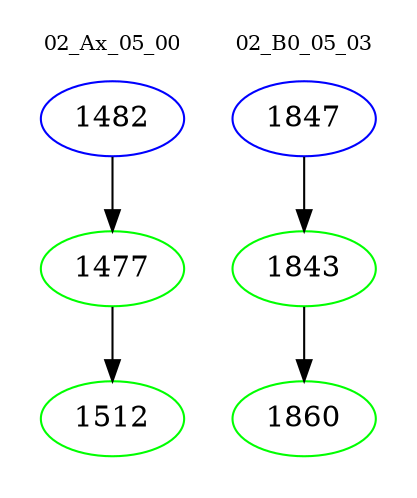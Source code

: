 digraph{
subgraph cluster_0 {
color = white
label = "02_Ax_05_00";
fontsize=10;
T0_1482 [label="1482", color="blue"]
T0_1482 -> T0_1477 [color="black"]
T0_1477 [label="1477", color="green"]
T0_1477 -> T0_1512 [color="black"]
T0_1512 [label="1512", color="green"]
}
subgraph cluster_1 {
color = white
label = "02_B0_05_03";
fontsize=10;
T1_1847 [label="1847", color="blue"]
T1_1847 -> T1_1843 [color="black"]
T1_1843 [label="1843", color="green"]
T1_1843 -> T1_1860 [color="black"]
T1_1860 [label="1860", color="green"]
}
}
